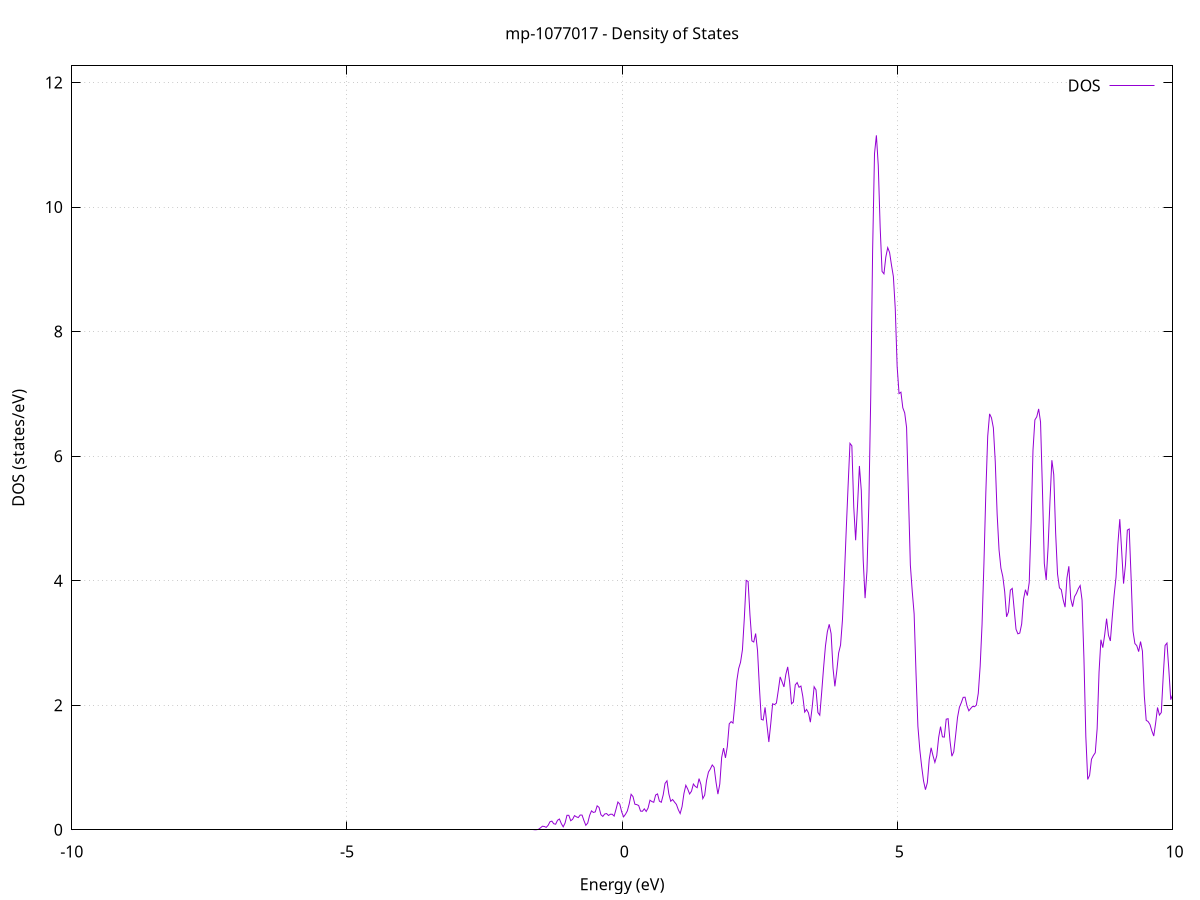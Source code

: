 set title 'mp-1077017 - Density of States'
set xlabel 'Energy (eV)'
set ylabel 'DOS (states/eV)'
set grid
set xrange [-10:10]
set yrange [0:12.267]
set xzeroaxis lt -1
set terminal png size 800,600
set output 'mp-1077017_dos_gnuplot.png'
plot '-' using 1:2 with lines title 'DOS'
-35.903100 0.000000
-35.868800 0.000000
-35.834500 0.000000
-35.800200 0.000000
-35.765900 0.000000
-35.731700 0.000000
-35.697400 0.000000
-35.663100 0.000000
-35.628800 0.000000
-35.594500 0.000000
-35.560200 0.000000
-35.526000 0.000000
-35.491700 0.000000
-35.457400 0.000000
-35.423100 0.000000
-35.388800 0.000000
-35.354500 0.000000
-35.320300 0.000000
-35.286000 0.000000
-35.251700 0.000000
-35.217400 0.000000
-35.183100 0.000000
-35.148800 0.000000
-35.114600 0.000000
-35.080300 0.000000
-35.046000 0.000000
-35.011700 0.000000
-34.977400 0.000000
-34.943100 0.000000
-34.908900 0.000000
-34.874600 0.000000
-34.840300 0.000000
-34.806000 0.000000
-34.771700 0.000000
-34.737400 0.000000
-34.703200 0.000000
-34.668900 0.000000
-34.634600 0.000000
-34.600300 0.000000
-34.566000 0.000000
-34.531700 0.000000
-34.497500 0.000000
-34.463200 0.000000
-34.428900 0.000000
-34.394600 0.000000
-34.360300 0.000000
-34.326000 0.000000
-34.291800 0.000000
-34.257500 0.000000
-34.223200 0.000000
-34.188900 0.000000
-34.154600 0.000000
-34.120300 0.000000
-34.086100 0.000000
-34.051800 0.000000
-34.017500 0.000000
-33.983200 0.000000
-33.948900 0.000000
-33.914600 0.000000
-33.880400 0.000000
-33.846100 0.000000
-33.811800 0.000000
-33.777500 0.000000
-33.743200 0.000000
-33.708900 0.000000
-33.674700 0.000000
-33.640400 0.000000
-33.606100 0.000000
-33.571800 0.000000
-33.537500 0.000000
-33.503200 0.000000
-33.469000 0.000000
-33.434700 0.000000
-33.400400 0.000000
-33.366100 0.000000
-33.331800 0.000000
-33.297500 0.000000
-33.263300 0.000000
-33.229000 0.000000
-33.194700 0.000000
-33.160400 0.000000
-33.126100 0.000000
-33.091800 0.000000
-33.057600 0.000000
-33.023300 0.000000
-32.989000 0.000000
-32.954700 0.000000
-32.920400 0.000000
-32.886100 0.000500
-32.851900 0.008300
-32.817600 0.067900
-32.783300 0.288100
-32.749000 0.720900
-32.714700 1.279600
-32.680400 1.948300
-32.646200 2.839100
-32.611900 3.827700
-32.577600 4.402400
-32.543300 4.339700
-32.509000 3.865700
-32.474700 3.267500
-32.440500 3.484500
-32.406200 6.229700
-32.371900 11.528800
-32.337600 16.359700
-32.303300 18.902200
-32.269100 20.692400
-32.234800 21.193000
-32.200500 19.663600
-32.166200 17.856000
-32.131900 16.350900
-32.097600 15.845700
-32.063400 16.330200
-32.029100 17.578800
-31.994800 18.979500
-31.960500 17.953700
-31.926200 14.020400
-31.891900 9.918100
-31.857700 11.053300
-31.823400 16.132000
-31.789100 17.309600
-31.754800 11.150100
-31.720500 3.890000
-31.686200 0.686500
-31.652000 0.058500
-31.617700 0.002300
-31.583400 0.000000
-31.549100 0.000000
-31.514800 0.000000
-31.480500 0.000000
-31.446300 0.000000
-31.412000 0.000000
-31.377700 0.000000
-31.343400 0.000000
-31.309100 0.000000
-31.274800 0.000000
-31.240600 0.000000
-31.206300 0.000000
-31.172000 0.000000
-31.137700 0.000000
-31.103400 0.000000
-31.069100 0.000000
-31.034900 0.000000
-31.000600 0.000000
-30.966300 0.000000
-30.932000 0.000000
-30.897700 0.000000
-30.863400 0.000000
-30.829200 0.000000
-30.794900 0.000000
-30.760600 0.000000
-30.726300 0.000000
-30.692000 0.000000
-30.657700 0.000000
-30.623500 0.000000
-30.589200 0.000000
-30.554900 0.000000
-30.520600 0.000000
-30.486300 0.000000
-30.452000 0.000000
-30.417800 0.000000
-30.383500 0.000000
-30.349200 0.000000
-30.314900 0.000000
-30.280600 0.000000
-30.246300 0.000000
-30.212100 0.000000
-30.177800 0.000000
-30.143500 0.000000
-30.109200 0.000000
-30.074900 0.000000
-30.040600 0.000000
-30.006400 0.000000
-29.972100 0.000000
-29.937800 0.000000
-29.903500 0.000000
-29.869200 0.000000
-29.834900 0.000000
-29.800700 0.000000
-29.766400 0.000000
-29.732100 0.000000
-29.697800 0.000000
-29.663500 0.000000
-29.629200 0.000000
-29.595000 0.000000
-29.560700 0.000000
-29.526400 0.000000
-29.492100 0.000000
-29.457800 0.000000
-29.423500 0.000000
-29.389300 0.000000
-29.355000 0.000000
-29.320700 0.000000
-29.286400 0.000000
-29.252100 0.000000
-29.217800 0.000000
-29.183600 0.000000
-29.149300 0.000000
-29.115000 0.000000
-29.080700 0.000000
-29.046400 0.000000
-29.012100 0.000000
-28.977900 0.000000
-28.943600 0.000000
-28.909300 0.000000
-28.875000 0.000000
-28.840700 0.000000
-28.806400 0.000000
-28.772200 0.000000
-28.737900 0.000000
-28.703600 0.000000
-28.669300 0.000000
-28.635000 0.000000
-28.600700 0.000000
-28.566500 0.000000
-28.532200 0.000000
-28.497900 0.000000
-28.463600 0.000000
-28.429300 0.000000
-28.395000 0.000000
-28.360800 0.000000
-28.326500 0.000000
-28.292200 0.000000
-28.257900 0.000000
-28.223600 0.000000
-28.189300 0.000000
-28.155100 0.000000
-28.120800 0.000000
-28.086500 0.000000
-28.052200 0.000000
-28.017900 0.000000
-27.983600 0.000000
-27.949400 0.000000
-27.915100 0.000000
-27.880800 0.000000
-27.846500 0.000000
-27.812200 0.000000
-27.777900 0.000000
-27.743700 0.000000
-27.709400 0.000000
-27.675100 0.000000
-27.640800 0.000000
-27.606500 0.000000
-27.572200 0.000000
-27.538000 0.000000
-27.503700 0.000000
-27.469400 0.000000
-27.435100 0.000000
-27.400800 0.000000
-27.366500 0.000000
-27.332300 0.000000
-27.298000 0.000000
-27.263700 0.000000
-27.229400 0.000000
-27.195100 0.000000
-27.160800 0.000000
-27.126600 0.000000
-27.092300 0.000000
-27.058000 0.000000
-27.023700 0.000000
-26.989400 0.000000
-26.955100 0.000000
-26.920900 0.000000
-26.886600 0.000000
-26.852300 0.000000
-26.818000 0.000000
-26.783700 0.000000
-26.749400 0.000000
-26.715200 0.000000
-26.680900 0.000000
-26.646600 0.000000
-26.612300 0.000000
-26.578000 0.000000
-26.543700 0.000000
-26.509500 0.000000
-26.475200 0.000000
-26.440900 0.000000
-26.406600 0.000000
-26.372300 0.000000
-26.338000 0.000000
-26.303800 0.000000
-26.269500 0.000000
-26.235200 0.000000
-26.200900 0.000000
-26.166600 0.000000
-26.132300 0.000000
-26.098100 0.000000
-26.063800 0.000000
-26.029500 0.000000
-25.995200 0.000000
-25.960900 0.000000
-25.926600 0.000000
-25.892400 0.000000
-25.858100 0.000000
-25.823800 0.000000
-25.789500 0.000000
-25.755200 0.000000
-25.720900 0.000000
-25.686700 0.000000
-25.652400 0.000000
-25.618100 0.000000
-25.583800 0.000000
-25.549500 0.000000
-25.515200 0.000000
-25.481000 0.000000
-25.446700 0.000000
-25.412400 0.000000
-25.378100 0.000000
-25.343800 0.000000
-25.309500 0.000000
-25.275300 0.000000
-25.241000 0.000000
-25.206700 0.000000
-25.172400 0.000000
-25.138100 0.000000
-25.103800 0.000000
-25.069600 0.000000
-25.035300 0.000000
-25.001000 0.000000
-24.966700 0.000000
-24.932400 0.000000
-24.898100 0.000000
-24.863900 0.000000
-24.829600 0.000000
-24.795300 0.000000
-24.761000 0.002100
-24.726700 0.068500
-24.692500 0.962500
-24.658200 5.962100
-24.623900 16.807200
-24.589600 22.891700
-24.555300 17.856200
-24.521000 11.685500
-24.486800 8.419900
-24.452500 7.323700
-24.418200 8.813400
-24.383900 11.975800
-24.349600 17.906600
-24.315300 22.455600
-24.281100 15.794100
-24.246800 5.254600
-24.212500 0.781100
-24.178200 0.050400
-24.143900 0.001400
-24.109600 0.000000
-24.075400 0.000000
-24.041100 0.000000
-24.006800 0.000000
-23.972500 0.000000
-23.938200 0.000000
-23.903900 0.000000
-23.869700 0.000000
-23.835400 0.000000
-23.801100 0.000000
-23.766800 0.000000
-23.732500 0.000000
-23.698200 0.000000
-23.664000 0.000000
-23.629700 0.000000
-23.595400 0.000000
-23.561100 0.000000
-23.526800 0.000000
-23.492500 0.000000
-23.458300 0.000000
-23.424000 0.000000
-23.389700 0.000000
-23.355400 0.000000
-23.321100 0.000000
-23.286800 0.000000
-23.252600 0.000000
-23.218300 0.000000
-23.184000 0.000000
-23.149700 0.000000
-23.115400 0.000000
-23.081100 0.000000
-23.046900 0.000000
-23.012600 0.000000
-22.978300 0.000000
-22.944000 0.000000
-22.909700 0.000000
-22.875400 0.000000
-22.841200 0.000000
-22.806900 0.000000
-22.772600 0.000000
-22.738300 0.000000
-22.704000 0.000000
-22.669700 0.000000
-22.635500 0.000000
-22.601200 0.000000
-22.566900 0.000000
-22.532600 0.000000
-22.498300 0.000000
-22.464000 0.000000
-22.429800 0.000000
-22.395500 0.000000
-22.361200 0.000000
-22.326900 0.000000
-22.292600 0.000000
-22.258300 0.000000
-22.224100 0.000000
-22.189800 0.000000
-22.155500 0.000000
-22.121200 0.000000
-22.086900 0.000000
-22.052600 0.000000
-22.018400 0.000000
-21.984100 0.000000
-21.949800 0.000000
-21.915500 0.000000
-21.881200 0.000000
-21.846900 0.000000
-21.812700 0.000000
-21.778400 0.000000
-21.744100 0.000000
-21.709800 0.000000
-21.675500 0.000000
-21.641200 0.000000
-21.607000 0.000000
-21.572700 0.000000
-21.538400 0.000000
-21.504100 0.000000
-21.469800 0.000000
-21.435500 0.000000
-21.401300 0.000000
-21.367000 0.000000
-21.332700 0.000000
-21.298400 0.000000
-21.264100 0.000000
-21.229800 0.000000
-21.195600 0.000000
-21.161300 0.000000
-21.127000 0.000000
-21.092700 0.000000
-21.058400 0.000000
-21.024100 0.000000
-20.989900 0.000000
-20.955600 0.000000
-20.921300 0.000000
-20.887000 0.000000
-20.852700 0.000000
-20.818400 0.000000
-20.784200 0.000000
-20.749900 0.000000
-20.715600 0.000000
-20.681300 0.000000
-20.647000 0.000000
-20.612700 0.000000
-20.578500 0.000000
-20.544200 0.000000
-20.509900 0.000000
-20.475600 0.000000
-20.441300 0.000000
-20.407000 0.000000
-20.372800 0.000000
-20.338500 0.000000
-20.304200 0.000000
-20.269900 0.000000
-20.235600 0.000000
-20.201300 0.000000
-20.167100 0.000000
-20.132800 0.000000
-20.098500 0.000000
-20.064200 0.000000
-20.029900 0.000000
-19.995600 0.000000
-19.961400 0.000000
-19.927100 0.000000
-19.892800 0.000000
-19.858500 0.000000
-19.824200 0.000000
-19.789900 0.000000
-19.755700 0.000000
-19.721400 0.000000
-19.687100 0.000000
-19.652800 0.000000
-19.618500 0.000000
-19.584200 0.000000
-19.550000 0.000000
-19.515700 0.000000
-19.481400 0.000000
-19.447100 0.000000
-19.412800 0.000000
-19.378500 0.000000
-19.344300 0.000000
-19.310000 0.000000
-19.275700 0.000000
-19.241400 0.000000
-19.207100 0.000000
-19.172800 0.000000
-19.138600 0.000000
-19.104300 0.000000
-19.070000 0.000000
-19.035700 0.000000
-19.001400 0.000000
-18.967100 0.000000
-18.932900 0.000000
-18.898600 0.000000
-18.864300 0.000000
-18.830000 0.000000
-18.795700 0.000000
-18.761400 0.000000
-18.727200 0.000000
-18.692900 0.000000
-18.658600 0.000000
-18.624300 0.000000
-18.590000 0.000000
-18.555700 0.000000
-18.521500 0.000000
-18.487200 0.000000
-18.452900 0.000000
-18.418600 0.000000
-18.384300 0.000000
-18.350000 0.000000
-18.315800 0.000000
-18.281500 0.000000
-18.247200 0.000000
-18.212900 0.000000
-18.178600 0.000000
-18.144300 0.000000
-18.110100 0.000000
-18.075800 0.000000
-18.041500 0.000000
-18.007200 0.000000
-17.972900 0.000000
-17.938600 0.000000
-17.904400 0.000000
-17.870100 0.000000
-17.835800 0.000000
-17.801500 0.000000
-17.767200 0.000000
-17.732900 0.000000
-17.698700 0.000000
-17.664400 0.000000
-17.630100 0.000000
-17.595800 0.000000
-17.561500 0.000000
-17.527200 0.000000
-17.493000 0.000000
-17.458700 0.000000
-17.424400 0.000000
-17.390100 0.000000
-17.355800 0.000000
-17.321600 0.000000
-17.287300 0.000000
-17.253000 0.000000
-17.218700 0.000000
-17.184400 0.000000
-17.150100 0.000000
-17.115900 0.000000
-17.081600 0.000000
-17.047300 0.000000
-17.013000 0.000000
-16.978700 0.000000
-16.944400 0.000000
-16.910200 0.000000
-16.875900 0.000000
-16.841600 0.000000
-16.807300 0.000000
-16.773000 0.000000
-16.738700 0.000000
-16.704500 0.000000
-16.670200 0.000000
-16.635900 0.000000
-16.601600 0.000000
-16.567300 0.000000
-16.533000 0.000000
-16.498800 0.000000
-16.464500 0.000000
-16.430200 0.000000
-16.395900 0.000000
-16.361600 0.000000
-16.327300 0.000000
-16.293100 0.000000
-16.258800 0.000000
-16.224500 0.000000
-16.190200 0.000000
-16.155900 0.000000
-16.121600 0.000000
-16.087400 0.000000
-16.053100 0.000000
-16.018800 0.000000
-15.984500 0.000000
-15.950200 0.000000
-15.915900 0.000000
-15.881700 0.000000
-15.847400 0.000000
-15.813100 0.000000
-15.778800 0.000000
-15.744500 0.000000
-15.710200 0.000000
-15.676000 0.000000
-15.641700 0.000000
-15.607400 0.000000
-15.573100 0.000000
-15.538800 0.000000
-15.504500 0.000000
-15.470300 0.000000
-15.436000 0.000000
-15.401700 0.000000
-15.367400 0.000000
-15.333100 0.000000
-15.298800 0.000000
-15.264600 0.000000
-15.230300 0.000000
-15.196000 0.000000
-15.161700 0.000000
-15.127400 0.000000
-15.093100 0.000000
-15.058900 0.000000
-15.024600 0.000000
-14.990300 0.000000
-14.956000 0.000000
-14.921700 0.000000
-14.887400 0.000000
-14.853200 0.000000
-14.818900 0.000000
-14.784600 0.000000
-14.750300 0.000000
-14.716000 0.000000
-14.681700 0.000000
-14.647500 0.000000
-14.613200 0.000000
-14.578900 0.000000
-14.544600 0.000000
-14.510300 0.000000
-14.476000 0.000000
-14.441800 0.000000
-14.407500 0.000000
-14.373200 0.000000
-14.338900 0.000000
-14.304600 0.000000
-14.270300 0.000000
-14.236100 0.000000
-14.201800 0.000000
-14.167500 0.000000
-14.133200 0.000000
-14.098900 0.000000
-14.064600 0.000000
-14.030400 0.000000
-13.996100 0.000000
-13.961800 0.000000
-13.927500 0.000000
-13.893200 0.000000
-13.858900 0.000000
-13.824700 0.000000
-13.790400 0.000000
-13.756100 0.000000
-13.721800 0.000000
-13.687500 0.000000
-13.653200 0.000000
-13.619000 0.000000
-13.584700 0.000000
-13.550400 0.000000
-13.516100 0.000000
-13.481800 0.000000
-13.447500 0.000000
-13.413300 0.000000
-13.379000 0.000000
-13.344700 0.000000
-13.310400 0.000000
-13.276100 0.000000
-13.241800 0.000000
-13.207600 0.000000
-13.173300 0.000000
-13.139000 0.000000
-13.104700 0.000000
-13.070400 0.000000
-13.036100 0.000000
-13.001900 0.000000
-12.967600 0.000000
-12.933300 0.000000
-12.899000 0.000000
-12.864700 0.000000
-12.830400 0.000000
-12.796200 0.000000
-12.761900 0.000000
-12.727600 0.000000
-12.693300 0.000000
-12.659000 0.000000
-12.624700 0.000000
-12.590500 0.000000
-12.556200 0.000000
-12.521900 0.000000
-12.487600 0.000000
-12.453300 0.000000
-12.419000 0.000000
-12.384800 0.000000
-12.350500 0.000000
-12.316200 0.000000
-12.281900 0.000000
-12.247600 0.000000
-12.213300 0.000000
-12.179100 0.000000
-12.144800 0.000000
-12.110500 0.000000
-12.076200 0.000000
-12.041900 0.000000
-12.007600 0.000000
-11.973400 0.000000
-11.939100 0.000000
-11.904800 0.000000
-11.870500 0.000000
-11.836200 0.000000
-11.801900 0.000000
-11.767700 0.000000
-11.733400 0.000000
-11.699100 0.000000
-11.664800 0.000000
-11.630500 0.000000
-11.596200 0.000000
-11.562000 0.000000
-11.527700 0.000000
-11.493400 0.000000
-11.459100 0.000000
-11.424800 0.000000
-11.390500 0.000000
-11.356300 0.000000
-11.322000 0.000000
-11.287700 0.000000
-11.253400 0.000000
-11.219100 0.000000
-11.184800 0.000000
-11.150600 0.000000
-11.116300 0.000000
-11.082000 0.000000
-11.047700 0.000000
-11.013400 0.000000
-10.979100 0.000000
-10.944900 0.000000
-10.910600 0.000000
-10.876300 0.000000
-10.842000 0.000000
-10.807700 0.000000
-10.773400 0.000000
-10.739200 0.000000
-10.704900 0.000000
-10.670600 0.000000
-10.636300 0.000000
-10.602000 0.000000
-10.567700 0.000000
-10.533500 0.000000
-10.499200 0.000000
-10.464900 0.000000
-10.430600 0.000000
-10.396300 0.000000
-10.362000 0.000000
-10.327800 0.000000
-10.293500 0.000000
-10.259200 0.000000
-10.224900 0.000000
-10.190600 0.000000
-10.156300 0.000000
-10.122100 0.000000
-10.087800 0.000000
-10.053500 0.000000
-10.019200 0.000000
-9.984900 0.000000
-9.950700 0.000000
-9.916400 0.000000
-9.882100 0.000000
-9.847800 0.000000
-9.813500 0.000000
-9.779200 0.000000
-9.745000 0.000000
-9.710700 0.000000
-9.676400 0.000000
-9.642100 0.000000
-9.607800 0.000000
-9.573500 0.000000
-9.539300 0.000000
-9.505000 0.000000
-9.470700 0.000000
-9.436400 0.000000
-9.402100 0.000000
-9.367800 0.000000
-9.333600 0.000000
-9.299300 0.000000
-9.265000 0.000000
-9.230700 0.000000
-9.196400 0.000000
-9.162100 0.000000
-9.127900 0.000000
-9.093600 0.000000
-9.059300 0.000000
-9.025000 0.000000
-8.990700 0.000000
-8.956400 0.000000
-8.922200 0.000000
-8.887900 0.000000
-8.853600 0.000000
-8.819300 0.000000
-8.785000 0.000000
-8.750700 0.000000
-8.716500 0.000000
-8.682200 0.000000
-8.647900 0.000000
-8.613600 0.000000
-8.579300 0.000000
-8.545000 0.000000
-8.510800 0.000000
-8.476500 0.000000
-8.442200 0.000000
-8.407900 0.000000
-8.373600 0.000000
-8.339300 0.000000
-8.305100 0.000000
-8.270800 0.000000
-8.236500 0.000000
-8.202200 0.000000
-8.167900 0.000000
-8.133600 0.000000
-8.099400 0.000000
-8.065100 0.000000
-8.030800 0.000000
-7.996500 0.000000
-7.962200 0.000000
-7.927900 0.000000
-7.893700 0.000000
-7.859400 0.000000
-7.825100 0.000000
-7.790800 0.000000
-7.756500 0.000000
-7.722200 0.000000
-7.688000 0.000000
-7.653700 0.000000
-7.619400 0.000000
-7.585100 0.000000
-7.550800 0.000000
-7.516500 0.000000
-7.482300 0.000000
-7.448000 0.000000
-7.413700 0.000000
-7.379400 0.000000
-7.345100 0.000000
-7.310800 0.000000
-7.276600 0.000000
-7.242300 0.000000
-7.208000 0.000000
-7.173700 0.000000
-7.139400 0.000000
-7.105100 0.000000
-7.070900 0.000000
-7.036600 0.000000
-7.002300 0.000000
-6.968000 0.000000
-6.933700 0.000000
-6.899400 0.000000
-6.865200 0.000000
-6.830900 0.000000
-6.796600 0.000000
-6.762300 0.000000
-6.728000 0.000000
-6.693700 0.000000
-6.659500 0.000000
-6.625200 0.000000
-6.590900 0.000000
-6.556600 0.000000
-6.522300 0.000000
-6.488000 0.000000
-6.453800 0.000000
-6.419500 0.000000
-6.385200 0.000000
-6.350900 0.000000
-6.316600 0.000000
-6.282300 0.000000
-6.248100 0.000000
-6.213800 0.000000
-6.179500 0.000000
-6.145200 0.000000
-6.110900 0.000000
-6.076600 0.000000
-6.042400 0.000000
-6.008100 0.000000
-5.973800 0.000000
-5.939500 0.000000
-5.905200 0.000000
-5.870900 0.000000
-5.836700 0.000000
-5.802400 0.000000
-5.768100 0.000000
-5.733800 0.000000
-5.699500 0.000000
-5.665200 0.000000
-5.631000 0.000000
-5.596700 0.000000
-5.562400 0.000000
-5.528100 0.000000
-5.493800 0.000000
-5.459500 0.000000
-5.425300 0.000000
-5.391000 0.000000
-5.356700 0.000000
-5.322400 0.000000
-5.288100 0.000000
-5.253800 0.000000
-5.219600 0.000000
-5.185300 0.000000
-5.151000 0.000000
-5.116700 0.000000
-5.082400 0.000000
-5.048100 0.000000
-5.013900 0.000000
-4.979600 0.000000
-4.945300 0.000000
-4.911000 0.000000
-4.876700 0.000000
-4.842400 0.000000
-4.808200 0.000000
-4.773900 0.000000
-4.739600 0.000000
-4.705300 0.000000
-4.671000 0.000000
-4.636700 0.000000
-4.602500 0.000000
-4.568200 0.000000
-4.533900 0.000000
-4.499600 0.000000
-4.465300 0.000000
-4.431000 0.000000
-4.396800 0.000000
-4.362500 0.000000
-4.328200 0.000000
-4.293900 0.000000
-4.259600 0.000000
-4.225300 0.000000
-4.191100 0.000000
-4.156800 0.000000
-4.122500 0.000000
-4.088200 0.000000
-4.053900 0.000000
-4.019600 0.000000
-3.985400 0.000000
-3.951100 0.000000
-3.916800 0.000000
-3.882500 0.000000
-3.848200 0.000000
-3.813900 0.000000
-3.779700 0.000000
-3.745400 0.000000
-3.711100 0.000000
-3.676800 0.000000
-3.642500 0.000000
-3.608200 0.000000
-3.574000 0.000000
-3.539700 0.000000
-3.505400 0.000000
-3.471100 0.000000
-3.436800 0.000000
-3.402500 0.000000
-3.368300 0.000000
-3.334000 0.000000
-3.299700 0.000000
-3.265400 0.000000
-3.231100 0.000000
-3.196800 0.000000
-3.162600 0.000000
-3.128300 0.000000
-3.094000 0.000000
-3.059700 0.000000
-3.025400 0.000000
-2.991100 0.000000
-2.956900 0.000000
-2.922600 0.000000
-2.888300 0.000000
-2.854000 0.000000
-2.819700 0.000000
-2.785400 0.000000
-2.751200 0.000000
-2.716900 0.000000
-2.682600 0.000000
-2.648300 0.000000
-2.614000 0.000000
-2.579700 0.000000
-2.545500 0.000000
-2.511200 0.000000
-2.476900 0.000000
-2.442600 0.000000
-2.408300 0.000000
-2.374100 0.000000
-2.339800 0.000000
-2.305500 0.000000
-2.271200 0.000000
-2.236900 0.000000
-2.202600 0.000000
-2.168400 0.000000
-2.134100 0.000000
-2.099800 0.000000
-2.065500 0.000000
-2.031200 0.000000
-1.996900 0.000000
-1.962700 0.000000
-1.928400 0.000000
-1.894100 0.000000
-1.859800 0.000000
-1.825500 0.000000
-1.791200 0.000000
-1.757000 0.000000
-1.722700 0.000000
-1.688400 0.000000
-1.654100 0.000000
-1.619800 0.000000
-1.585500 0.000100
-1.551300 0.001200
-1.517000 0.008800
-1.482700 0.031700
-1.448400 0.057100
-1.414100 0.052700
-1.379800 0.038500
-1.345600 0.071000
-1.311300 0.128800
-1.277000 0.138700
-1.242700 0.096800
-1.208400 0.089200
-1.174100 0.152700
-1.139900 0.172900
-1.105600 0.099600
-1.071300 0.047300
-1.037000 0.108900
-1.002700 0.232200
-0.968400 0.232000
-0.934200 0.145200
-0.899900 0.168300
-0.865600 0.227500
-0.831300 0.208100
-0.797000 0.195800
-0.762700 0.236400
-0.728500 0.236100
-0.694200 0.147900
-0.659900 0.071600
-0.625600 0.108100
-0.591300 0.230100
-0.557000 0.303700
-0.522800 0.278200
-0.488500 0.287300
-0.454200 0.384300
-0.419900 0.359500
-0.385600 0.241600
-0.351300 0.214400
-0.317100 0.253400
-0.282800 0.260600
-0.248500 0.229500
-0.214200 0.249100
-0.179900 0.249500
-0.145600 0.219700
-0.111400 0.329600
-0.077100 0.445900
-0.042800 0.412300
-0.008500 0.288300
0.025800 0.207200
0.060100 0.248000
0.094300 0.302300
0.128600 0.415900
0.162900 0.569900
0.197200 0.532300
0.231500 0.410500
0.265800 0.403900
0.300000 0.389900
0.334300 0.299900
0.368600 0.297200
0.402900 0.336400
0.437200 0.294100
0.471500 0.349600
0.505700 0.475100
0.540000 0.453500
0.574300 0.441500
0.608600 0.558500
0.642900 0.576200
0.677200 0.459500
0.711400 0.441500
0.745700 0.559300
0.780000 0.745400
0.814300 0.786500
0.848600 0.576300
0.882900 0.457900
0.917100 0.485800
0.951400 0.445000
0.985700 0.407800
1.020000 0.323200
1.054300 0.260700
1.088600 0.371500
1.122800 0.582000
1.157100 0.714500
1.191400 0.654400
1.225700 0.574900
1.260000 0.619100
1.294300 0.735000
1.328500 0.696100
1.362800 0.676200
1.397100 0.821600
1.431400 0.726600
1.465700 0.500200
1.500000 0.557700
1.534200 0.794200
1.568500 0.927400
1.602800 0.976900
1.637100 1.040900
1.671400 1.003200
1.705700 0.764600
1.739900 0.573000
1.774200 0.734400
1.808500 1.163600
1.842800 1.311900
1.877100 1.154600
1.911400 1.337800
1.945600 1.700300
1.979900 1.736700
2.014200 1.712800
2.048500 2.019700
2.082800 2.388000
2.117100 2.588500
2.151300 2.690100
2.185600 2.889700
2.219900 3.395900
2.254200 4.005000
2.288500 3.988200
2.322800 3.444800
2.357000 3.033700
2.391300 3.015100
2.425600 3.151400
2.459900 2.878300
2.494200 2.286900
2.528500 1.773100
2.562700 1.762400
2.597000 1.965100
2.631300 1.684600
2.665600 1.409600
2.699900 1.699100
2.734200 2.022800
2.768400 2.010300
2.802700 2.034000
2.837000 2.236600
2.871300 2.454800
2.905600 2.376500
2.939900 2.294200
2.974100 2.493800
3.008400 2.615800
3.042700 2.379100
3.077000 2.023000
3.111300 2.050700
3.145600 2.326200
3.179800 2.364100
3.214100 2.288300
3.248400 2.308000
3.282700 2.140800
3.317000 1.889800
3.351300 1.932600
3.385500 1.877200
3.419800 1.727700
3.454100 1.976200
3.488400 2.297000
3.522700 2.246200
3.557000 1.883100
3.591200 1.840200
3.625500 2.207000
3.659800 2.597900
3.694100 2.950900
3.728400 3.180000
3.762700 3.299900
3.796900 3.149600
3.831200 2.596900
3.865500 2.303700
3.899800 2.550100
3.934100 2.840400
3.968400 2.966300
4.002600 3.361800
4.036900 4.045700
4.071200 4.803400
4.105500 5.520800
4.139800 6.205000
4.174100 6.165500
4.208300 5.185500
4.242600 4.649700
4.276900 5.205000
4.311200 5.841800
4.345500 5.446100
4.379800 4.338200
4.414000 3.719800
4.448300 4.152400
4.482600 5.231200
4.516900 6.946500
4.551200 9.302900
4.585500 10.856400
4.619700 11.151500
4.654000 10.664000
4.688300 9.675600
4.722600 8.967000
4.756900 8.927500
4.791200 9.197700
4.825400 9.348100
4.859700 9.270200
4.894000 9.067800
4.928300 8.883900
4.962600 8.367300
4.996800 7.440600
5.031100 7.005100
5.065400 7.027000
5.099700 6.776800
5.134000 6.694600
5.168300 6.458900
5.202500 5.366900
5.236800 4.251700
5.271100 3.829400
5.305400 3.467900
5.339700 2.513100
5.374000 1.661900
5.408200 1.289600
5.442500 1.014600
5.476800 0.783100
5.511100 0.644000
5.545400 0.755800
5.579700 1.130000
5.613900 1.316700
5.648200 1.188900
5.682500 1.082700
5.716800 1.189300
5.751100 1.484100
5.785400 1.656400
5.819600 1.492500
5.853900 1.488100
5.888200 1.775700
5.922500 1.784300
5.956800 1.431100
5.991100 1.181400
6.025300 1.251400
6.059600 1.519100
6.093900 1.804600
6.128200 1.967900
6.162500 2.040600
6.196800 2.126500
6.231000 2.128900
6.265300 1.992000
6.299600 1.910500
6.333900 1.948100
6.368200 1.982000
6.402500 1.975800
6.436700 2.002900
6.471000 2.191300
6.505300 2.626200
6.539600 3.299400
6.573900 4.282100
6.608200 5.410300
6.642400 6.319000
6.676700 6.678900
6.711000 6.614200
6.745300 6.454200
6.779600 5.909800
6.813900 5.066600
6.848100 4.496600
6.882400 4.201100
6.916700 4.064900
6.951000 3.822300
6.985300 3.420100
7.019600 3.498800
7.053800 3.848500
7.088100 3.876200
7.122400 3.547700
7.156700 3.220100
7.191000 3.146500
7.225300 3.158900
7.259500 3.304200
7.293800 3.706500
7.328100 3.855400
7.362400 3.761100
7.396700 3.970300
7.431000 4.925200
7.465200 6.093600
7.499500 6.581800
7.533800 6.632200
7.568100 6.758300
7.602400 6.548000
7.636700 5.469000
7.670900 4.276800
7.705200 4.010100
7.739500 4.539300
7.773800 5.278100
7.808100 5.934500
7.842400 5.704000
7.876600 4.768300
7.910900 4.110000
7.945200 3.884900
7.979500 3.855500
8.013800 3.690500
8.048100 3.575200
8.082300 4.043300
8.116600 4.231900
8.150900 3.708300
8.185200 3.582700
8.219500 3.743500
8.253800 3.795300
8.288000 3.869400
8.322300 3.922100
8.356600 3.688800
8.390900 2.748300
8.425200 1.498600
8.459500 0.808400
8.493700 0.874100
8.528000 1.133000
8.562300 1.192000
8.596600 1.236900
8.630900 1.623700
8.665200 2.529100
8.699400 3.052300
8.733700 2.924900
8.768000 3.132200
8.802300 3.389800
8.836600 3.123700
8.870900 3.032000
8.905100 3.410700
8.939400 3.766800
8.973700 4.053700
9.008000 4.592700
9.042300 4.988300
9.076600 4.474400
9.110800 3.953200
9.145100 4.252000
9.179400 4.812100
9.213700 4.830100
9.248000 4.042800
9.282300 3.190000
9.316500 2.990700
9.350800 2.956800
9.385100 2.860900
9.419400 3.022200
9.453700 2.868100
9.488000 2.148200
9.522200 1.757300
9.556500 1.738700
9.590800 1.690700
9.625100 1.589000
9.659400 1.505100
9.693700 1.714700
9.727900 1.963700
9.762200 1.842000
9.796500 1.882700
9.830800 2.456900
9.865100 2.959700
9.899400 2.998100
9.933600 2.569700
9.967900 2.089200
10.002200 2.170100
10.036500 2.441300
10.070800 2.696400
10.105100 3.100800
10.139300 3.105900
10.173600 2.833100
10.207900 2.727700
10.242200 2.663000
10.276500 2.618600
10.310800 2.693900
10.345000 2.707200
10.379300 2.623000
10.413600 2.880900
10.447900 3.407400
10.482200 3.637700
10.516500 3.487400
10.550700 3.320700
10.585000 3.536800
10.619300 3.772500
10.653600 3.287600
10.687900 2.706600
10.722200 2.544800
10.756400 2.287800
10.790700 1.798200
10.825000 1.433800
10.859300 1.177100
10.893600 1.068100
10.927900 1.222900
10.962100 1.262600
10.996400 1.003000
11.030700 0.866000
11.065000 1.004900
11.099300 1.183400
11.133600 1.162400
11.167800 0.929900
11.202100 0.786900
11.236400 0.718900
11.270700 0.644800
11.305000 0.939300
11.339300 1.726100
11.373500 2.191700
11.407800 1.953400
11.442100 1.466400
11.476400 1.058800
11.510700 0.895700
11.545000 1.027900
11.579200 1.311800
11.613500 1.475700
11.647800 1.370600
11.682100 1.200900
11.716400 1.158300
11.750700 1.118900
11.784900 1.056300
11.819200 1.080300
11.853500 1.217000
11.887800 1.350200
11.922100 1.243300
11.956400 0.961800
11.990600 0.883000
12.024900 0.929900
12.059200 1.091300
12.093500 1.151000
12.127800 1.040600
12.162100 1.123600
12.196300 1.370200
12.230600 1.420500
12.264900 1.171600
12.299200 1.095100
12.333500 1.287700
12.367700 1.279000
12.402000 1.085300
12.436300 0.995500
12.470600 0.848400
12.504900 0.724900
12.539200 0.731300
12.573400 0.561400
12.607700 0.358600
12.642000 0.504000
12.676300 0.957700
12.710600 1.190300
12.744900 1.013200
12.779100 0.945600
12.813400 1.078400
12.847700 1.003000
12.882000 0.729100
12.916300 0.438100
12.950600 0.269900
12.984800 0.270100
13.019100 0.332000
13.053400 0.408500
13.087700 0.504100
13.122000 0.627000
13.156300 0.605400
13.190500 0.401000
13.224800 0.333100
13.259100 0.493000
13.293400 0.526400
13.327700 0.423300
13.362000 0.481100
13.396200 0.560100
13.430500 0.516300
13.464800 0.395200
13.499100 0.296300
13.533400 0.295500
13.567700 0.458600
13.601900 0.716900
13.636200 0.768300
13.670500 0.645500
13.704800 0.617000
13.739100 0.646700
13.773400 0.719500
13.807600 0.877500
13.841900 1.045300
13.876200 1.005200
13.910500 0.680400
13.944800 0.408100
13.979100 0.548200
14.013300 0.916800
14.047600 1.184300
14.081900 1.284200
14.116200 1.221100
14.150500 1.130900
14.184800 1.301600
14.219000 1.671600
14.253300 1.668700
14.287600 1.276000
14.321900 0.878700
14.356200 0.788700
14.390500 0.809400
14.424700 0.651100
14.459000 0.661100
14.493300 1.023300
14.527600 1.474000
14.561900 1.853700
14.596200 1.932700
14.630400 1.632700
14.664700 1.342500
14.699000 1.256000
14.733300 1.234600
14.767600 1.347300
14.801900 1.417900
14.836100 1.361900
14.870400 1.335600
14.904700 1.207200
14.939000 0.960700
14.973300 0.757300
15.007600 0.573500
15.041800 0.439500
15.076100 0.472400
15.110400 0.575700
15.144700 0.899000
15.179000 1.466300
15.213300 1.632800
15.247500 1.371600
15.281800 1.139700
15.316100 0.967100
15.350400 0.919700
15.384700 0.971900
15.419000 0.998100
15.453200 1.222300
15.487500 1.612100
15.521800 1.789800
15.556100 1.636200
15.590400 1.599600
15.624700 1.677400
15.658900 1.715200
15.693200 2.005300
15.727500 2.070300
15.761800 1.659300
15.796100 1.301700
15.830400 1.248800
15.864600 1.426300
15.898900 1.608400
15.933200 1.703500
15.967500 1.589100
16.001800 1.308600
16.036100 1.263200
16.070300 1.616400
16.104600 2.105100
16.138900 2.314800
16.173200 2.057300
16.207500 1.496200
16.241800 1.152300
16.276000 1.087400
16.310300 1.225600
16.344600 1.557100
16.378900 1.640900
16.413200 1.689800
16.447500 1.923400
16.481700 2.001800
16.516000 1.805200
16.550300 1.530700
16.584600 1.339600
16.618900 1.236600
16.653200 1.486500
16.687400 1.842800
16.721700 1.957700
16.756000 2.133900
16.790300 2.418700
16.824600 2.525400
16.858900 2.480300
16.893100 2.246200
16.927400 1.969300
16.961700 1.939100
16.996000 1.921800
17.030300 1.869700
17.064600 2.062900
17.098800 2.305900
17.133100 2.290800
17.167400 2.321700
17.201700 2.277200
17.236000 1.922000
17.270300 1.686200
17.304500 1.918600
17.338800 2.272200
17.373100 2.412700
17.407400 2.224800
17.441700 2.083200
17.476000 2.207100
17.510200 4.123000
17.544500 12.146400
17.578800 21.691600
17.613100 18.242300
17.647400 7.763800
17.681700 2.747700
17.715900 1.561500
17.750200 1.193200
17.784500 1.184000
17.818800 1.531200
17.853100 2.054400
17.887400 2.219300
17.921600 1.971700
17.955900 2.004200
17.990200 2.388000
18.024500 2.462300
18.058800 2.074100
18.093100 1.913300
18.127300 2.194200
18.161600 2.047100
18.195900 1.622800
18.230200 1.604400
18.264500 1.659900
18.298800 1.621500
18.333000 1.716700
18.367300 1.891900
18.401600 1.889000
18.435900 1.672500
18.470200 1.550800
18.504500 1.611400
18.538700 1.562600
18.573000 1.673100
18.607300 2.317700
18.641600 2.611200
18.675900 2.306400
18.710200 2.117500
18.744400 2.084200
18.778700 2.013700
18.813000 1.962700
18.847300 2.154300
18.881600 2.628000
18.915900 3.154900
18.950100 3.387900
18.984400 3.234700
19.018700 2.665200
19.053000 2.242700
19.087300 2.289100
19.121600 2.462800
19.155800 2.620500
19.190100 3.077600
19.224400 3.744800
19.258700 3.657000
19.293000 2.801300
19.327300 2.069800
19.361500 1.721000
19.395800 1.677700
19.430100 1.891800
19.464400 2.204900
19.498700 2.277100
19.533000 2.150200
19.567200 2.106000
19.601500 2.091500
19.635800 2.191700
19.670100 2.327900
19.704400 2.281900
19.738700 2.080900
19.772900 1.880900
19.807200 1.671000
19.841500 1.504000
19.875800 1.464800
19.910100 1.625500
19.944300 1.917100
19.978600 1.880400
20.012900 1.887300
20.047200 2.057800
20.081500 2.234200
20.115800 2.397500
20.150000 2.220600
20.184300 1.857700
20.218600 1.551600
20.252900 1.303400
20.287200 1.250500
20.321500 1.316500
20.355700 1.468800
20.390000 1.627000
20.424300 1.602600
20.458600 1.509000
20.492900 1.518200
20.527200 1.369300
20.561400 1.202700
20.595700 1.293800
20.630000 1.460000
20.664300 1.536500
20.698600 1.659400
20.732900 1.745900
20.767100 1.533800
20.801400 1.395000
20.835700 1.561800
20.870000 1.632800
20.904300 1.461700
20.938600 1.285800
20.972800 1.194900
21.007100 1.163400
21.041400 1.140900
21.075700 1.206000
21.110000 1.267900
21.144300 1.073400
21.178500 0.664500
21.212800 0.537600
21.247100 0.934100
21.281400 1.406200
21.315700 1.577700
21.350000 1.599900
21.384200 1.663700
21.418500 1.618800
21.452800 1.696600
21.487100 1.922200
21.521400 1.687400
21.555700 1.128300
21.589900 0.835800
21.624200 1.100500
21.658500 1.619600
21.692800 1.895300
21.727100 1.910100
21.761400 1.827200
21.795600 1.517000
21.829900 1.153800
21.864200 1.202100
21.898500 1.465000
21.932800 1.521700
21.967100 1.562800
22.001300 1.582100
22.035600 1.501200
22.069900 1.526400
22.104200 1.667100
22.138500 1.659000
22.172800 1.508600
22.207000 1.473300
22.241300 1.658500
22.275600 1.662700
22.309900 1.391200
22.344200 1.280200
22.378500 1.502300
22.412700 1.979300
22.447000 2.627600
22.481300 2.815000
22.515600 2.230300
22.549900 1.550400
22.584200 1.222500
22.618400 1.127900
22.652700 1.055700
22.687000 1.276300
22.721300 1.789300
22.755600 1.855000
22.789900 1.506800
22.824100 1.375500
22.858400 1.606400
22.892700 1.699800
22.927000 1.654600
22.961300 1.773700
22.995600 1.788200
23.029800 1.603600
23.064100 1.477200
23.098400 1.383600
23.132700 1.177900
23.167000 1.012700
23.201300 1.223500
23.235500 1.498200
23.269800 1.395700
23.304100 1.207200
23.338400 1.067500
23.372700 1.170400
23.407000 1.579900
23.441200 1.870300
23.475500 1.789700
23.509800 1.341400
23.544100 0.975000
23.578400 1.158700
23.612700 1.530400
23.646900 1.701100
23.681200 1.839600
23.715500 1.649100
23.749800 1.334800
23.784100 1.358800
23.818400 1.368800
23.852600 1.239600
23.886900 1.249800
23.921200 1.316000
23.955500 1.486500
23.989800 1.900900
24.024100 2.424200
24.058300 2.644700
24.092600 2.397200
24.126900 2.396100
24.161200 2.544800
24.195500 2.361700
24.229800 2.359000
24.264000 2.605800
24.298300 2.628500
24.332600 2.406500
24.366900 2.277500
24.401200 2.530300
24.435500 2.509300
24.469700 2.124300
24.504000 1.780800
24.538300 1.535100
24.572600 1.463400
24.606900 1.388900
24.641200 1.350100
24.675400 1.690900
24.709700 2.210700
24.744000 2.630500
24.778300 2.720200
24.812600 2.481900
24.846900 2.274300
24.881100 2.287100
24.915400 2.343400
24.949700 2.354200
24.984000 2.558800
25.018300 2.708200
25.052600 2.521500
25.086800 2.343100
25.121100 2.232800
25.155400 2.296100
25.189700 2.436500
25.224000 2.429600
25.258300 2.380300
25.292500 2.595300
25.326800 2.820900
25.361100 2.874900
25.395400 2.895900
25.429700 2.765800
25.464000 2.380600
25.498200 1.939900
25.532500 1.812300
25.566800 1.812200
25.601100 1.956200
25.635400 2.357300
25.669700 2.449500
25.703900 1.998300
25.738200 1.537100
25.772500 1.420900
25.806800 1.477800
25.841100 1.579800
25.875400 1.772800
25.909600 1.798500
25.943900 1.577900
25.978200 1.515300
26.012500 1.614500
26.046800 1.432800
26.081100 1.112200
26.115300 1.195800
26.149600 1.540800
26.183900 1.519200
26.218200 1.258100
26.252500 1.256800
26.286800 1.398900
26.321000 1.542100
26.355300 1.752900
26.389600 1.933000
26.423900 1.906900
26.458200 1.809800
26.492500 1.618500
26.526700 1.614000
26.561000 1.827700
26.595300 1.767500
26.629600 1.653700
26.663900 1.849800
26.698200 2.176600
26.732400 2.291700
26.766700 2.163100
26.801000 2.110500
26.835300 2.019400
26.869600 1.916600
26.903900 1.838800
26.938100 1.785700
26.972400 1.854500
27.006700 2.085200
27.041000 2.301400
27.075300 2.159300
27.109600 1.634600
27.143800 1.098600
27.178100 1.021300
27.212400 1.239400
27.246700 1.383900
27.281000 1.503700
27.315200 1.415200
27.349500 1.399100
27.383800 1.673700
27.418100 1.834100
27.452400 1.681600
27.486700 1.382000
27.520900 1.179800
27.555200 1.082600
27.589500 1.030200
27.623800 0.932300
27.658100 0.857800
27.692400 0.836900
27.726600 0.795000
27.760900 0.765200
27.795200 0.721700
27.829500 0.727800
27.863800 0.843800
27.898100 1.020200
27.932300 1.122000
27.966600 1.016200
28.000900 1.046900
28.035200 1.354200
28.069500 1.504300
28.103800 1.183900
28.138000 0.803900
28.172300 0.578400
28.206600 0.433500
28.240900 0.481700
28.275200 0.635200
28.309500 0.770700
28.343700 0.971400
28.378000 1.122700
28.412300 0.965500
28.446600 0.769800
28.480900 0.824900
28.515200 0.885600
28.549400 0.818500
28.583700 0.732300
28.618000 0.681800
28.652300 0.628500
28.686600 0.519400
28.720900 0.355100
28.755100 0.236000
28.789400 0.252900
28.823700 0.293300
28.858000 0.315900
28.892300 0.347100
28.926600 0.324800
28.960800 0.304900
28.995100 0.294800
29.029400 0.210200
29.063700 0.082900
29.098000 0.015500
29.132300 0.003700
29.166500 0.015000
29.200800 0.038100
29.235100 0.046000
29.269400 0.061500
29.303700 0.136600
29.338000 0.170400
29.372200 0.091700
29.406500 0.028900
29.440800 0.043300
29.475100 0.083500
29.509400 0.070400
29.543700 0.024900
29.577900 0.003700
29.612200 0.000200
29.646500 0.000000
29.680800 0.000000
29.715100 0.000000
29.749400 0.000000
29.783600 0.000000
29.817900 0.000000
29.852200 0.000000
29.886500 0.000000
29.920800 0.000000
29.955100 0.000000
29.989300 0.000000
30.023600 0.000000
30.057900 0.000000
30.092200 0.000000
30.126500 0.000000
30.160800 0.000000
30.195000 0.000000
30.229300 0.000000
30.263600 0.000000
30.297900 0.000000
30.332200 0.000000
30.366500 0.000000
30.400700 0.000000
30.435000 0.000000
30.469300 0.000000
30.503600 0.000000
30.537900 0.000000
30.572200 0.000000
30.606400 0.000000
30.640700 0.000000
30.675000 0.000000
30.709300 0.000000
30.743600 0.000000
30.777900 0.000000
30.812100 0.000000
30.846400 0.000000
30.880700 0.000000
30.915000 0.000000
30.949300 0.000000
30.983600 0.000000
31.017800 0.000000
31.052100 0.000000
31.086400 0.000000
31.120700 0.000000
31.155000 0.000000
31.189300 0.000000
31.223500 0.000000
31.257800 0.000000
31.292100 0.000000
31.326400 0.000000
31.360700 0.000000
31.395000 0.000000
31.429200 0.000000
31.463500 0.000000
31.497800 0.000000
31.532100 0.000000
31.566400 0.000000
31.600700 0.000000
31.634900 0.000000
31.669200 0.000000
31.703500 0.000000
31.737800 0.000000
31.772100 0.000000
31.806400 0.000000
31.840600 0.000000
31.874900 0.000000
31.909200 0.000000
31.943500 0.000000
31.977800 0.000000
32.012100 0.000000
32.046300 0.000000
32.080600 0.000000
32.114900 0.000000
32.149200 0.000000
32.183500 0.000000
32.217800 0.000000
32.252000 0.000000
32.286300 0.000000
32.320600 0.000000
32.354900 0.000000
32.389200 0.000000
32.423500 0.000000
32.457700 0.000000
32.492000 0.000000
32.526300 0.000000
32.560600 0.000000
32.594900 0.000000
32.629200 0.000000
32.663400 0.000000
e
